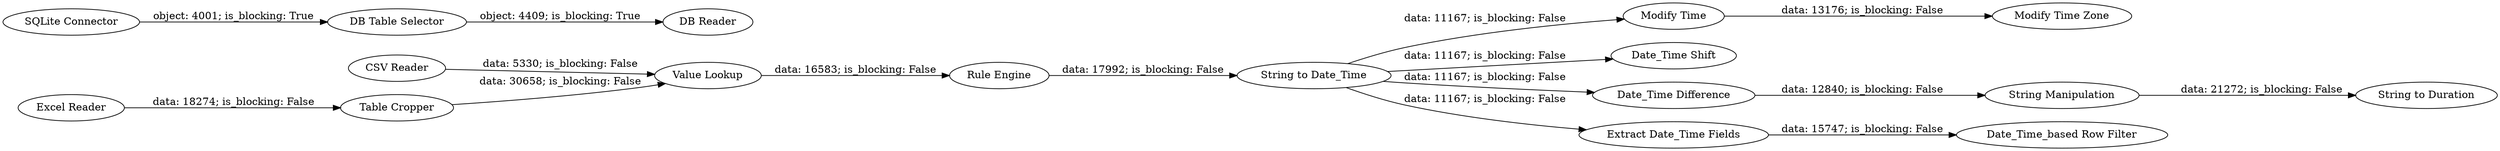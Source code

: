 digraph {
	"8639432335376695038_272" [label="Rule Engine"]
	"8639432335376695038_428" [label="Modify Time"]
	"8639432335376695038_273" [label="String to Date_Time"]
	"8639432335376695038_271" [label="Value Lookup"]
	"8639432335376695038_421" [label="Date_Time Shift"]
	"8639432335376695038_425" [label="Date_Time Difference"]
	"8639432335376695038_404" [label="DB Reader"]
	"8639432335376695038_429" [label="Modify Time Zone"]
	"8639432335376695038_406" [label="SQLite Connector"]
	"8639432335376695038_426" [label="String to Duration"]
	"8639432335376695038_422" [label="Extract Date_Time Fields"]
	"8639432335376695038_433" [label="Excel Reader"]
	"8639432335376695038_424" [label="CSV Reader"]
	"8639432335376695038_423" [label="Date_Time_based Row Filter"]
	"8639432335376695038_427" [label="String Manipulation"]
	"8639432335376695038_403" [label="DB Table Selector"]
	"8639432335376695038_266" [label="Table Cropper"]
	"8639432335376695038_422" -> "8639432335376695038_423" [label="data: 15747; is_blocking: False"]
	"8639432335376695038_403" -> "8639432335376695038_404" [label="object: 4409; is_blocking: True"]
	"8639432335376695038_266" -> "8639432335376695038_271" [label="data: 30658; is_blocking: False"]
	"8639432335376695038_424" -> "8639432335376695038_271" [label="data: 5330; is_blocking: False"]
	"8639432335376695038_273" -> "8639432335376695038_428" [label="data: 11167; is_blocking: False"]
	"8639432335376695038_425" -> "8639432335376695038_427" [label="data: 12840; is_blocking: False"]
	"8639432335376695038_428" -> "8639432335376695038_429" [label="data: 13176; is_blocking: False"]
	"8639432335376695038_406" -> "8639432335376695038_403" [label="object: 4001; is_blocking: True"]
	"8639432335376695038_272" -> "8639432335376695038_273" [label="data: 17992; is_blocking: False"]
	"8639432335376695038_271" -> "8639432335376695038_272" [label="data: 16583; is_blocking: False"]
	"8639432335376695038_273" -> "8639432335376695038_422" [label="data: 11167; is_blocking: False"]
	"8639432335376695038_273" -> "8639432335376695038_425" [label="data: 11167; is_blocking: False"]
	"8639432335376695038_273" -> "8639432335376695038_421" [label="data: 11167; is_blocking: False"]
	"8639432335376695038_427" -> "8639432335376695038_426" [label="data: 21272; is_blocking: False"]
	"8639432335376695038_433" -> "8639432335376695038_266" [label="data: 18274; is_blocking: False"]
	rankdir=LR
}
